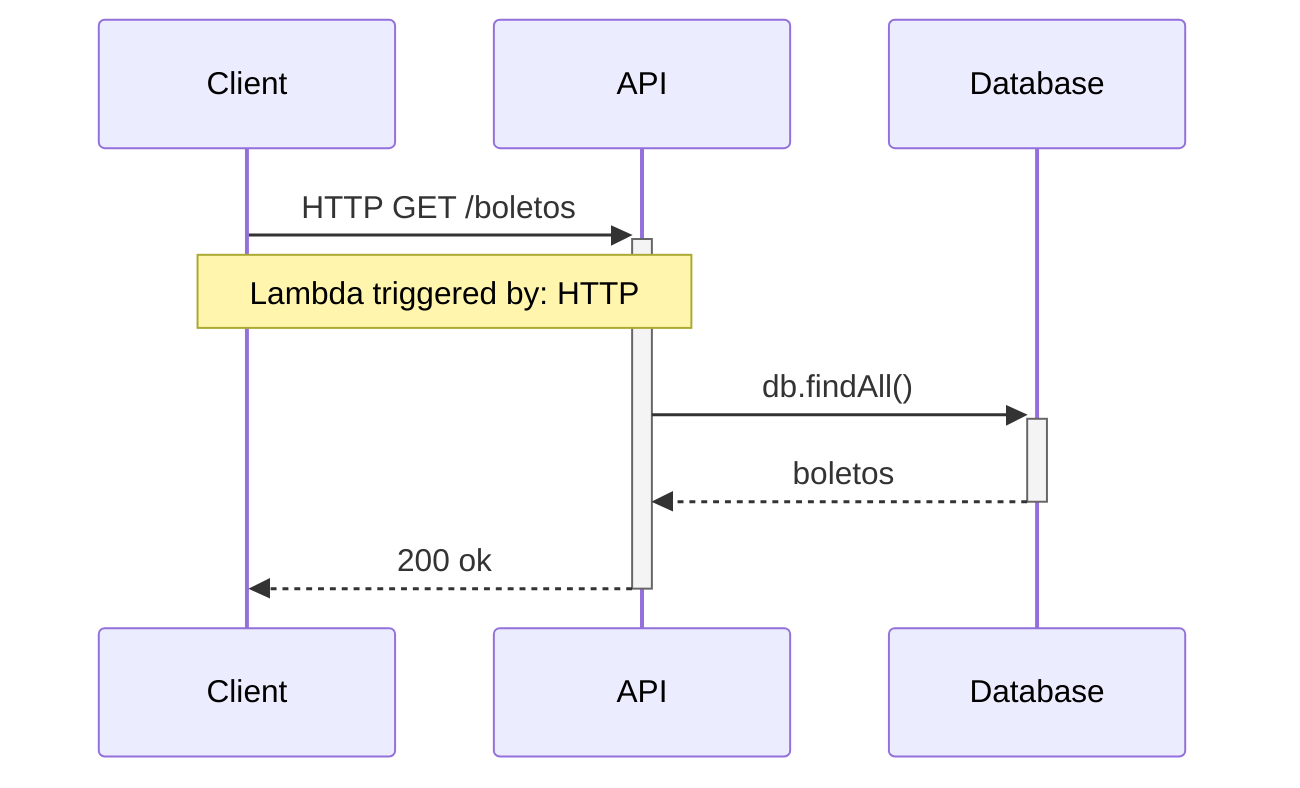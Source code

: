sequenceDiagram
    participant Client
    participant API
    participant Database

    Client ->>+ API: HTTP GET /boletos
        Note over Client,API: Lambda triggered by: HTTP
    API ->>+ Database: db.findAll()
    Database -->>- API: boletos
    API -->>- Client: 200 ok